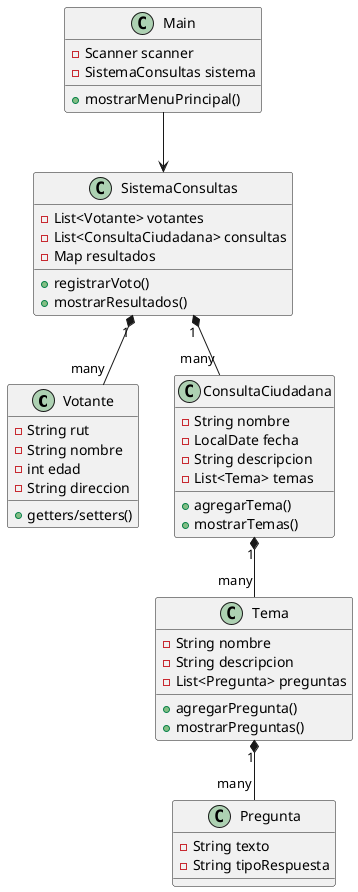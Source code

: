 @startuml
class Votante {
  - String rut
  - String nombre
  - int edad
  - String direccion
  + getters/setters()
}

class ConsultaCiudadana {
  - String nombre
  - LocalDate fecha
  - String descripcion
  - List<Tema> temas
  + agregarTema()
  + mostrarTemas()
}

class Tema {
  - String nombre
  - String descripcion
  - List<Pregunta> preguntas
  + agregarPregunta()
  + mostrarPreguntas()
}

class Pregunta {
  - String texto
  - String tipoRespuesta
}

class SistemaConsultas {
  - List<Votante> votantes
  - List<ConsultaCiudadana> consultas
  - Map resultados
  + registrarVoto()
  + mostrarResultados()
}

class Main {
  - Scanner scanner
  - SistemaConsultas sistema
  + mostrarMenuPrincipal()
}

ConsultaCiudadana "1" *-- "many" Tema
Tema "1" *-- "many" Pregunta
SistemaConsultas "1" *-- "many" Votante
SistemaConsultas "1" *-- "many" ConsultaCiudadana
Main --> SistemaConsultas
@enduml